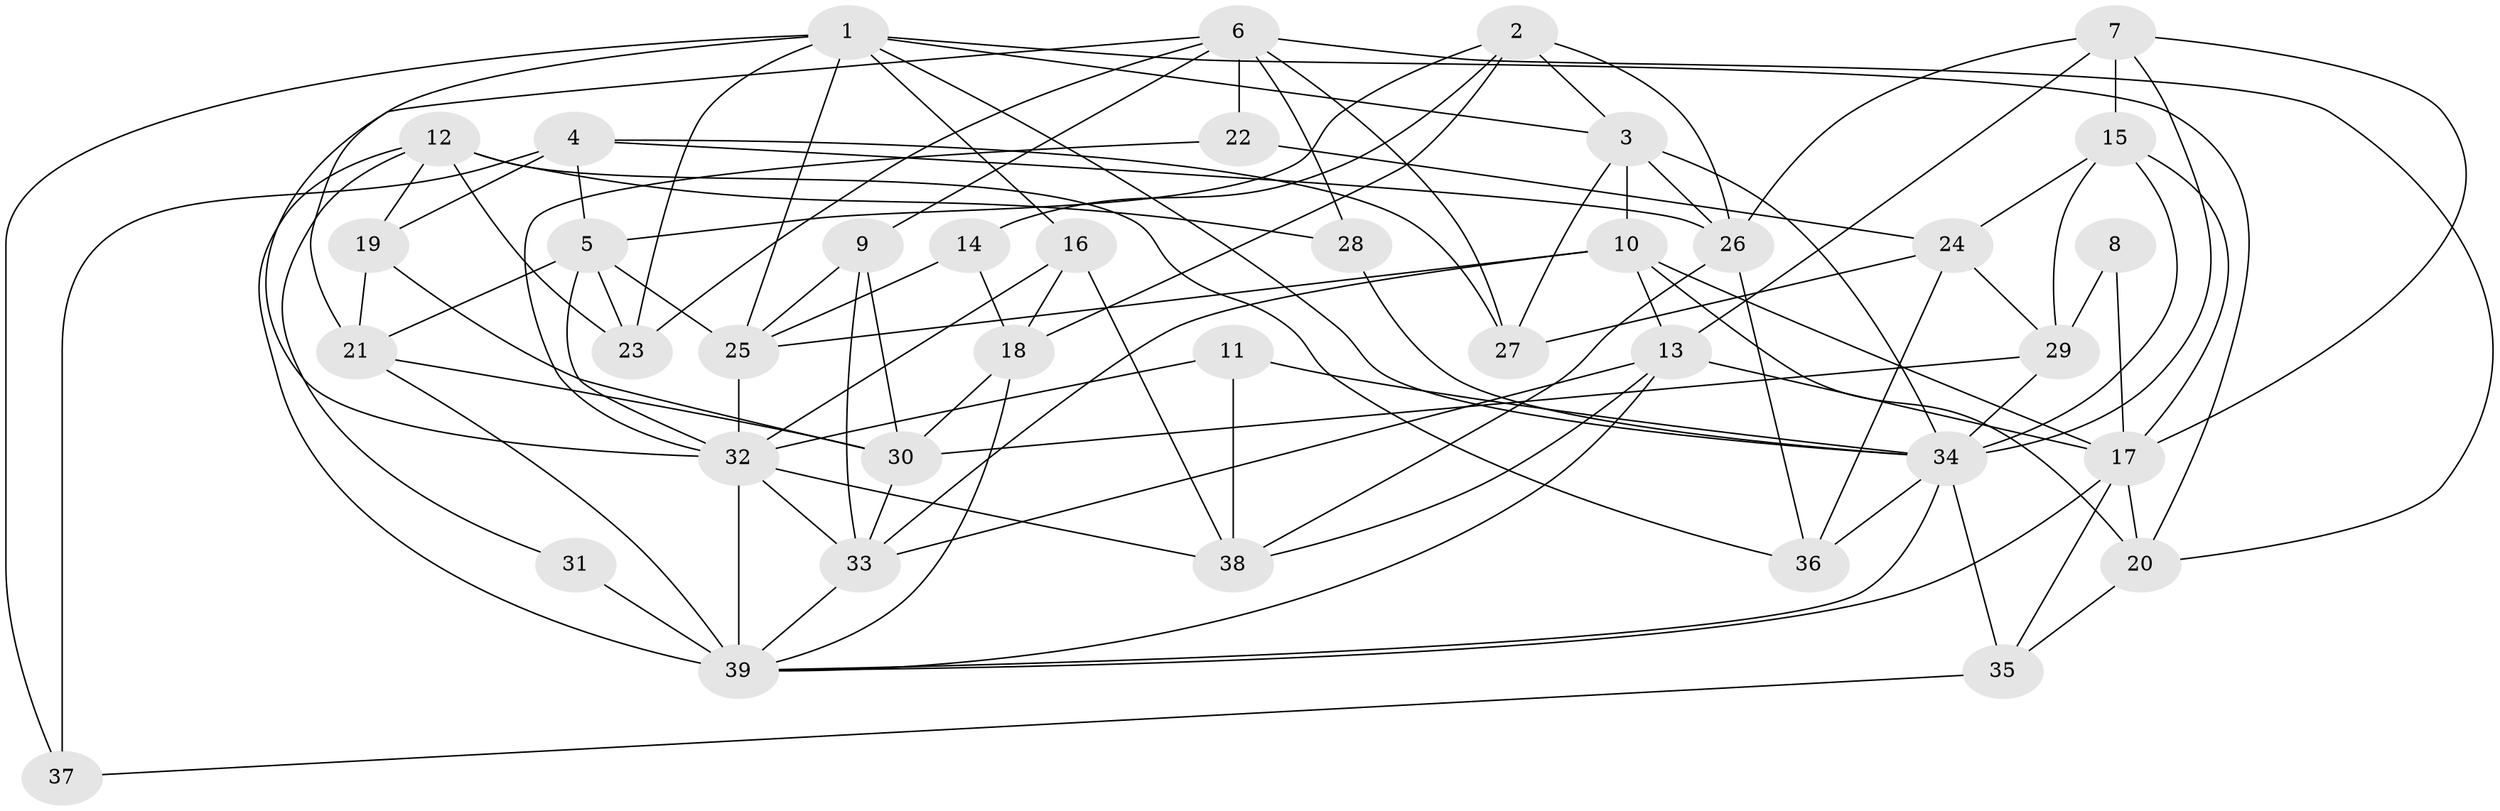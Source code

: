 // original degree distribution, {2: 0.12, 5: 0.18666666666666668, 4: 0.28, 6: 0.12, 3: 0.26666666666666666, 7: 0.02666666666666667}
// Generated by graph-tools (version 1.1) at 2025/02/03/09/25 03:02:03]
// undirected, 39 vertices, 101 edges
graph export_dot {
graph [start="1"]
  node [color=gray90,style=filled];
  1;
  2;
  3;
  4;
  5;
  6;
  7;
  8;
  9;
  10;
  11;
  12;
  13;
  14;
  15;
  16;
  17;
  18;
  19;
  20;
  21;
  22;
  23;
  24;
  25;
  26;
  27;
  28;
  29;
  30;
  31;
  32;
  33;
  34;
  35;
  36;
  37;
  38;
  39;
  1 -- 3 [weight=1.0];
  1 -- 16 [weight=1.0];
  1 -- 20 [weight=1.0];
  1 -- 21 [weight=1.0];
  1 -- 23 [weight=1.0];
  1 -- 25 [weight=1.0];
  1 -- 34 [weight=1.0];
  1 -- 37 [weight=1.0];
  2 -- 3 [weight=1.0];
  2 -- 5 [weight=2.0];
  2 -- 14 [weight=1.0];
  2 -- 18 [weight=1.0];
  2 -- 26 [weight=1.0];
  3 -- 10 [weight=2.0];
  3 -- 26 [weight=1.0];
  3 -- 27 [weight=1.0];
  3 -- 34 [weight=1.0];
  4 -- 5 [weight=1.0];
  4 -- 19 [weight=2.0];
  4 -- 26 [weight=1.0];
  4 -- 27 [weight=1.0];
  4 -- 37 [weight=1.0];
  5 -- 21 [weight=1.0];
  5 -- 23 [weight=1.0];
  5 -- 25 [weight=1.0];
  5 -- 32 [weight=1.0];
  6 -- 9 [weight=2.0];
  6 -- 20 [weight=1.0];
  6 -- 22 [weight=1.0];
  6 -- 23 [weight=1.0];
  6 -- 27 [weight=2.0];
  6 -- 28 [weight=1.0];
  6 -- 32 [weight=1.0];
  7 -- 13 [weight=1.0];
  7 -- 15 [weight=1.0];
  7 -- 17 [weight=1.0];
  7 -- 26 [weight=1.0];
  7 -- 34 [weight=1.0];
  8 -- 17 [weight=1.0];
  8 -- 29 [weight=1.0];
  9 -- 25 [weight=1.0];
  9 -- 30 [weight=1.0];
  9 -- 33 [weight=1.0];
  10 -- 13 [weight=1.0];
  10 -- 17 [weight=1.0];
  10 -- 20 [weight=1.0];
  10 -- 25 [weight=1.0];
  10 -- 33 [weight=1.0];
  11 -- 32 [weight=1.0];
  11 -- 34 [weight=1.0];
  11 -- 38 [weight=1.0];
  12 -- 19 [weight=1.0];
  12 -- 23 [weight=1.0];
  12 -- 28 [weight=1.0];
  12 -- 31 [weight=1.0];
  12 -- 36 [weight=1.0];
  12 -- 39 [weight=1.0];
  13 -- 17 [weight=1.0];
  13 -- 33 [weight=1.0];
  13 -- 38 [weight=2.0];
  13 -- 39 [weight=1.0];
  14 -- 18 [weight=1.0];
  14 -- 25 [weight=1.0];
  15 -- 17 [weight=1.0];
  15 -- 24 [weight=1.0];
  15 -- 29 [weight=1.0];
  15 -- 34 [weight=1.0];
  16 -- 18 [weight=1.0];
  16 -- 32 [weight=1.0];
  16 -- 38 [weight=2.0];
  17 -- 20 [weight=1.0];
  17 -- 35 [weight=1.0];
  17 -- 39 [weight=1.0];
  18 -- 30 [weight=1.0];
  18 -- 39 [weight=1.0];
  19 -- 21 [weight=3.0];
  19 -- 30 [weight=1.0];
  20 -- 35 [weight=1.0];
  21 -- 30 [weight=1.0];
  21 -- 39 [weight=2.0];
  22 -- 24 [weight=1.0];
  22 -- 32 [weight=1.0];
  24 -- 27 [weight=1.0];
  24 -- 29 [weight=2.0];
  24 -- 36 [weight=1.0];
  25 -- 32 [weight=1.0];
  26 -- 36 [weight=1.0];
  26 -- 38 [weight=1.0];
  28 -- 34 [weight=1.0];
  29 -- 30 [weight=1.0];
  29 -- 34 [weight=1.0];
  30 -- 33 [weight=1.0];
  31 -- 39 [weight=2.0];
  32 -- 33 [weight=1.0];
  32 -- 38 [weight=1.0];
  32 -- 39 [weight=1.0];
  33 -- 39 [weight=1.0];
  34 -- 35 [weight=1.0];
  34 -- 36 [weight=1.0];
  34 -- 39 [weight=1.0];
  35 -- 37 [weight=1.0];
}
